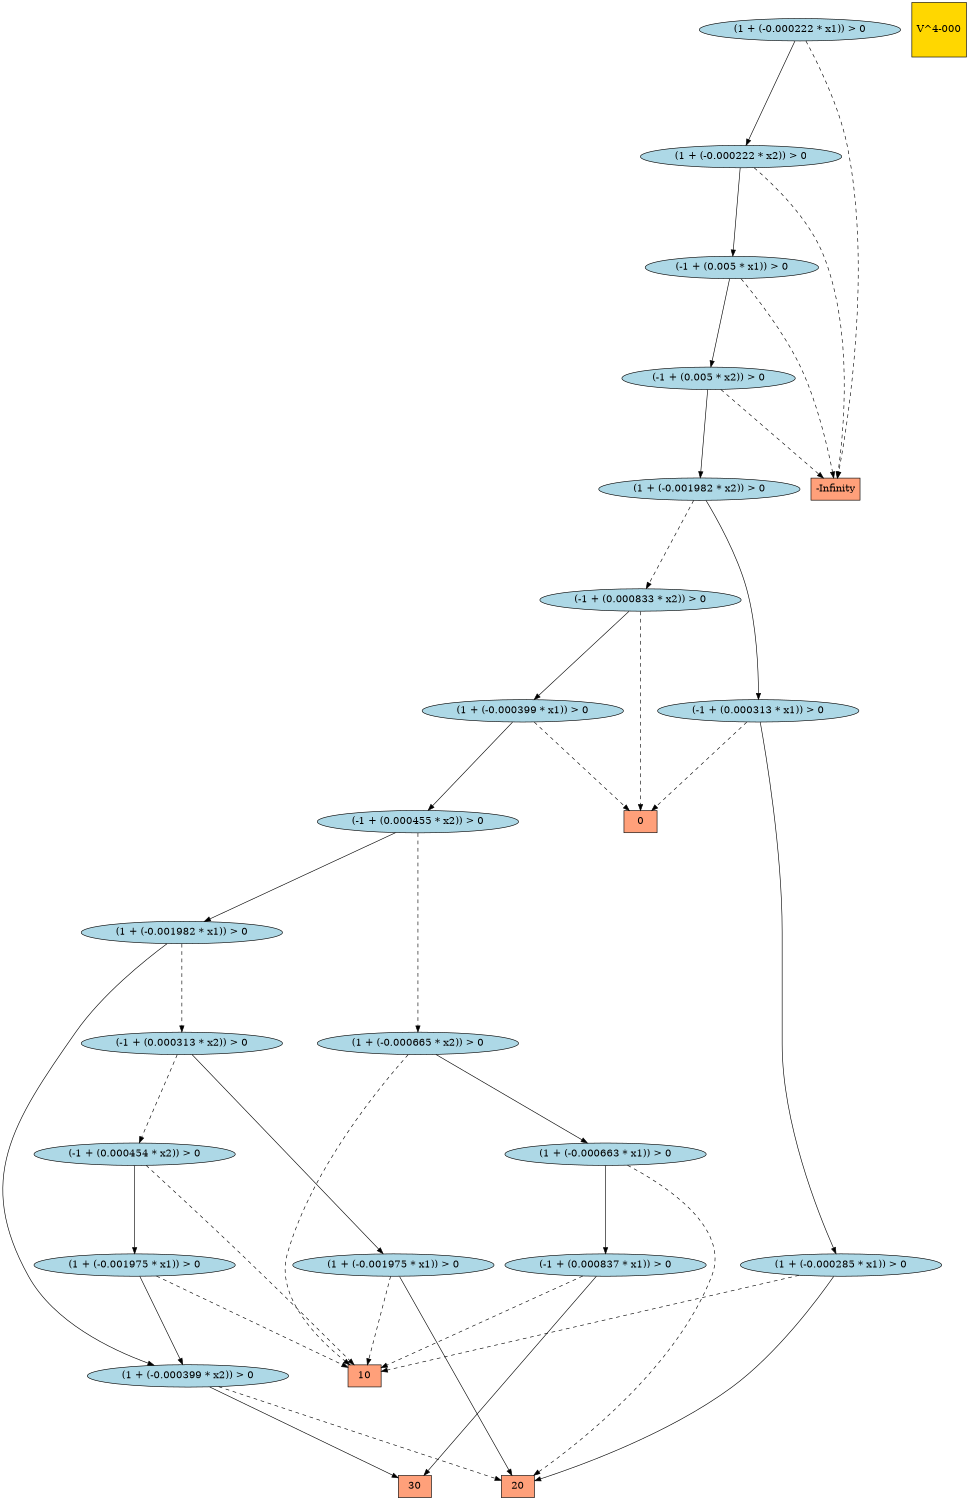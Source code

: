 digraph G { 
graph [ fontname = "Helvetica",fontsize="16",ratio = "auto",
        size="7.5,10",ranksep="2.00" ];
node [fontsize="16"];
"17781" [label="(-1 + (0.000837 * x1)) > 0",fillcolor=lightblue,color=black,shape=ellipse,style=filled];
"6069" [label="(1 + (-0.000285 * x1)) > 0",fillcolor=lightblue,color=black,shape=ellipse,style=filled];
"35569" [label="(-1 + (0.000833 * x2)) > 0",fillcolor=lightblue,color=black,shape=ellipse,style=filled];
"35568" [label="(1 + (-0.000399 * x1)) > 0",fillcolor=lightblue,color=black,shape=ellipse,style=filled];
"35567" [label="(-1 + (0.000455 * x2)) > 0",fillcolor=lightblue,color=black,shape=ellipse,style=filled];
"35566" [label="(1 + (-0.001982 * x1)) > 0",fillcolor=lightblue,color=black,shape=ellipse,style=filled];
"35565" [label="(-1 + (0.000313 * x2)) > 0",fillcolor=lightblue,color=black,shape=ellipse,style=filled];
"35564" [label="(-1 + (0.000454 * x2)) > 0",fillcolor=lightblue,color=black,shape=ellipse,style=filled];
"35563" [label="(1 + (-0.001975 * x1)) > 0",fillcolor=lightblue,color=black,shape=ellipse,style=filled];
"246" [label="30",fillcolor=lightsalmon,color=black,shape=box,style=filled];
"35570" [label="(1 + (-0.001982 * x2)) > 0",fillcolor=lightblue,color=black,shape=ellipse,style=filled];
"18005" [label="(1 + (-0.000399 * x2)) > 0",fillcolor=lightblue,color=black,shape=ellipse,style=filled];
"35571" [label="(-1 + (0.005 * x2)) > 0",fillcolor=lightblue,color=black,shape=ellipse,style=filled];
"6154" [label="(-1 + (0.000313 * x1)) > 0",fillcolor=lightblue,color=black,shape=ellipse,style=filled];
"35572" [label="(-1 + (0.005 * x1)) > 0",fillcolor=lightblue,color=black,shape=ellipse,style=filled];
"35573" [label="(1 + (-0.000222 * x2)) > 0",fillcolor=lightblue,color=black,shape=ellipse,style=filled];
"207" [label="20",fillcolor=lightsalmon,color=black,shape=box,style=filled];
"168" [label="10",fillcolor=lightsalmon,color=black,shape=box,style=filled];
"1" [label="0",fillcolor=lightsalmon,color=black,shape=box,style=filled];
"8456" [label="(1 + (-0.001975 * x1)) > 0",fillcolor=lightblue,color=black,shape=ellipse,style=filled];
"35574" [label="(1 + (-0.000222 * x1)) > 0",fillcolor=lightblue,color=black,shape=ellipse,style=filled];
"4" [label="-Infinity",fillcolor=lightsalmon,color=black,shape=box,style=filled];
"17992" [label="(1 + (-0.000665 * x2)) > 0",fillcolor=lightblue,color=black,shape=ellipse,style=filled];
"17991" [label="(1 + (-0.000663 * x1)) > 0",fillcolor=lightblue,color=black,shape=ellipse,style=filled];
"_temp_" [label="V^4-000",fillcolor=gold1,color=black,shape=square,style=filled];
"17781" -> "168" [color=black,style=dashed];
"17781" -> "246" [color=black,style=solid];
"6069" -> "207" [color=black,style=solid];
"6069" -> "168" [color=black,style=dashed];
"35569" -> "35568" [color=black,style=solid];
"35569" -> "1" [color=black,style=dashed];
"35568" -> "1" [color=black,style=dashed];
"35568" -> "35567" [color=black,style=solid];
"35567" -> "35566" [color=black,style=solid];
"35567" -> "17992" [color=black,style=dashed];
"35566" -> "35565" [color=black,style=dashed];
"35566" -> "18005" [color=black,style=solid];
"35565" -> "8456" [color=black,style=solid];
"35565" -> "35564" [color=black,style=dashed];
"35564" -> "35563" [color=black,style=solid];
"35564" -> "168" [color=black,style=dashed];
"35563" -> "18005" [color=black,style=solid];
"35563" -> "168" [color=black,style=dashed];
"35570" -> "35569" [color=black,style=dashed];
"35570" -> "6154" [color=black,style=solid];
"18005" -> "207" [color=black,style=dashed];
"18005" -> "246" [color=black,style=solid];
"35571" -> "4" [color=black,style=dashed];
"35571" -> "35570" [color=black,style=solid];
"6154" -> "6069" [color=black,style=solid];
"6154" -> "1" [color=black,style=dashed];
"35572" -> "4" [color=black,style=dashed];
"35572" -> "35571" [color=black,style=solid];
"35573" -> "4" [color=black,style=dashed];
"35573" -> "35572" [color=black,style=solid];
"8456" -> "207" [color=black,style=solid];
"8456" -> "168" [color=black,style=dashed];
"35574" -> "4" [color=black,style=dashed];
"35574" -> "35573" [color=black,style=solid];
"17992" -> "17991" [color=black,style=solid];
"17992" -> "168" [color=black,style=dashed];
"17991" -> "17781" [color=black,style=solid];
"17991" -> "207" [color=black,style=dashed];
}
